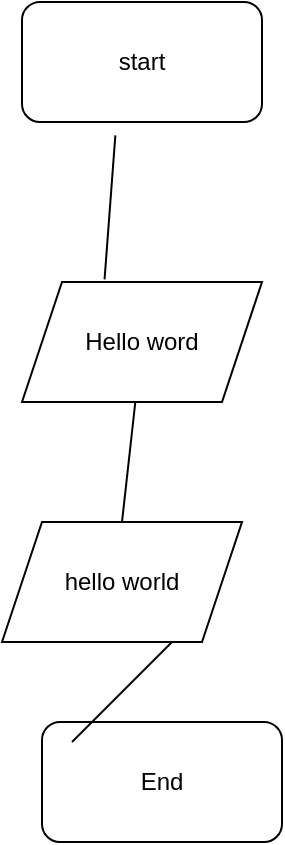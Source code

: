 <mxfile version="13.6.4" type="device"><diagram id="ka28wclz5I-teM7svNmc" name="Page-1"><mxGraphModel dx="782" dy="469" grid="1" gridSize="10" guides="1" tooltips="1" connect="1" arrows="1" fold="1" page="1" pageScale="1" pageWidth="827" pageHeight="1169" math="0" shadow="0"><root><mxCell id="0"/><mxCell id="1" parent="0"/><mxCell id="RgkRhs6GMWlaIa78O0F2-1" value="start" style="rounded=1;whiteSpace=wrap;html=1;" vertex="1" parent="1"><mxGeometry x="350" y="20" width="120" height="60" as="geometry"/></mxCell><mxCell id="RgkRhs6GMWlaIa78O0F2-3" value="End" style="rounded=1;whiteSpace=wrap;html=1;" vertex="1" parent="1"><mxGeometry x="360" y="380" width="120" height="60" as="geometry"/></mxCell><mxCell id="RgkRhs6GMWlaIa78O0F2-4" value="" style="endArrow=none;html=1;entryX=0.389;entryY=1.111;entryDx=0;entryDy=0;entryPerimeter=0;exitX=0.344;exitY=-0.022;exitDx=0;exitDy=0;exitPerimeter=0;" edge="1" parent="1" source="RgkRhs6GMWlaIa78O0F2-5" target="RgkRhs6GMWlaIa78O0F2-1"><mxGeometry width="50" height="50" relative="1" as="geometry"><mxPoint x="380" y="270" as="sourcePoint"/><mxPoint x="430" y="220" as="targetPoint"/></mxGeometry></mxCell><mxCell id="RgkRhs6GMWlaIa78O0F2-6" value="hello world" style="shape=parallelogram;perimeter=parallelogramPerimeter;whiteSpace=wrap;html=1;fixedSize=1;" vertex="1" parent="1"><mxGeometry x="340" y="280" width="120" height="60" as="geometry"/></mxCell><mxCell id="RgkRhs6GMWlaIa78O0F2-5" value="Hello word" style="shape=parallelogram;perimeter=parallelogramPerimeter;whiteSpace=wrap;html=1;fixedSize=1;" vertex="1" parent="1"><mxGeometry x="350" y="160" width="120" height="60" as="geometry"/></mxCell><mxCell id="RgkRhs6GMWlaIa78O0F2-7" value="" style="endArrow=none;html=1;exitX=0.5;exitY=0;exitDx=0;exitDy=0;" edge="1" parent="1" source="RgkRhs6GMWlaIa78O0F2-6" target="RgkRhs6GMWlaIa78O0F2-5"><mxGeometry width="50" height="50" relative="1" as="geometry"><mxPoint x="401.28" y="378.68" as="sourcePoint"/><mxPoint x="396.68" y="86.66" as="targetPoint"/><Array as="points"/></mxGeometry></mxCell><mxCell id="RgkRhs6GMWlaIa78O0F2-8" value="" style="endArrow=none;html=1;" edge="1" parent="1"><mxGeometry width="50" height="50" relative="1" as="geometry"><mxPoint x="375" y="390" as="sourcePoint"/><mxPoint x="425" y="340" as="targetPoint"/></mxGeometry></mxCell></root></mxGraphModel></diagram></mxfile>